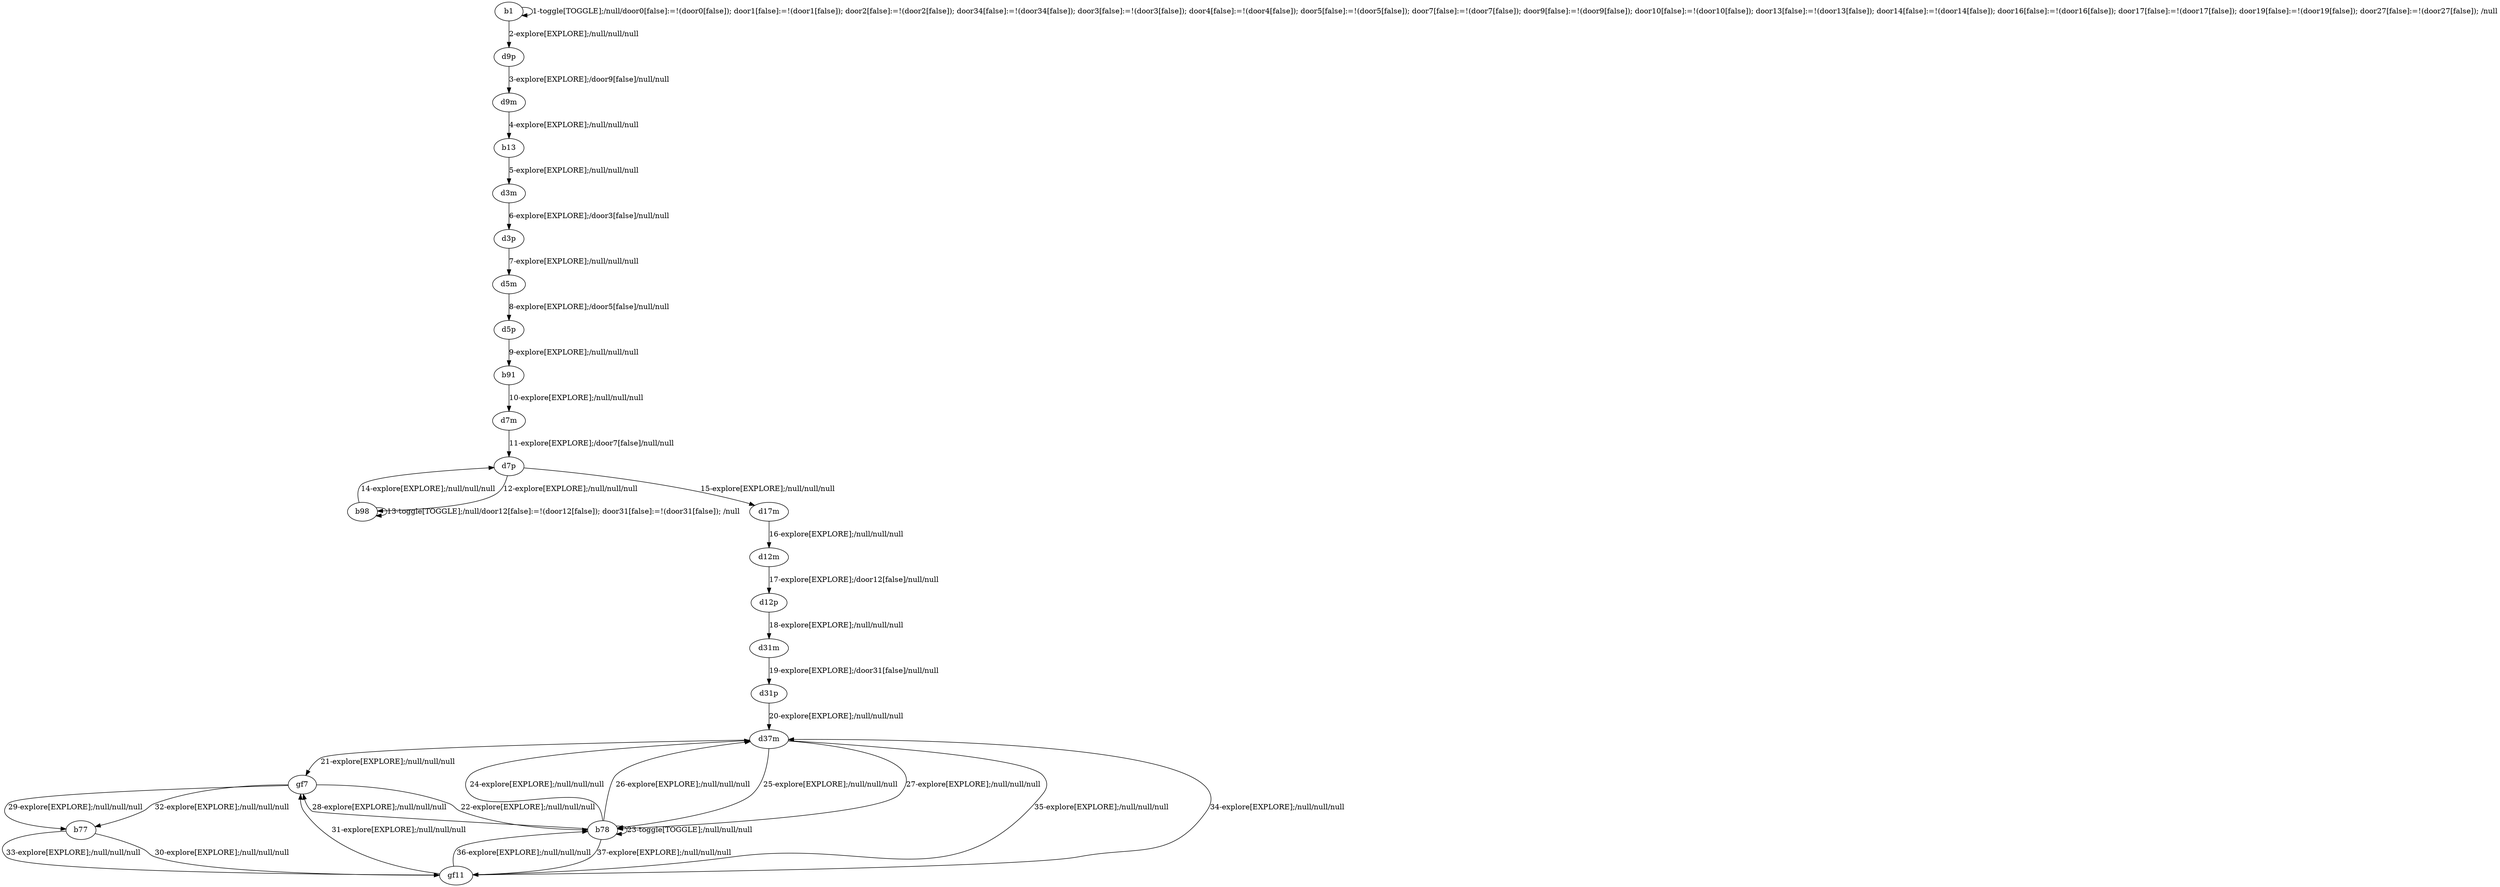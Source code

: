 # Total number of goals covered by this test: 1
# b78 --> gf11

digraph g {
"b1" -> "b1" [label = "1-toggle[TOGGLE];/null/door0[false]:=!(door0[false]); door1[false]:=!(door1[false]); door2[false]:=!(door2[false]); door34[false]:=!(door34[false]); door3[false]:=!(door3[false]); door4[false]:=!(door4[false]); door5[false]:=!(door5[false]); door7[false]:=!(door7[false]); door9[false]:=!(door9[false]); door10[false]:=!(door10[false]); door13[false]:=!(door13[false]); door14[false]:=!(door14[false]); door16[false]:=!(door16[false]); door17[false]:=!(door17[false]); door19[false]:=!(door19[false]); door27[false]:=!(door27[false]); /null"];
"b1" -> "d9p" [label = "2-explore[EXPLORE];/null/null/null"];
"d9p" -> "d9m" [label = "3-explore[EXPLORE];/door9[false]/null/null"];
"d9m" -> "b13" [label = "4-explore[EXPLORE];/null/null/null"];
"b13" -> "d3m" [label = "5-explore[EXPLORE];/null/null/null"];
"d3m" -> "d3p" [label = "6-explore[EXPLORE];/door3[false]/null/null"];
"d3p" -> "d5m" [label = "7-explore[EXPLORE];/null/null/null"];
"d5m" -> "d5p" [label = "8-explore[EXPLORE];/door5[false]/null/null"];
"d5p" -> "b91" [label = "9-explore[EXPLORE];/null/null/null"];
"b91" -> "d7m" [label = "10-explore[EXPLORE];/null/null/null"];
"d7m" -> "d7p" [label = "11-explore[EXPLORE];/door7[false]/null/null"];
"d7p" -> "b98" [label = "12-explore[EXPLORE];/null/null/null"];
"b98" -> "b98" [label = "13-toggle[TOGGLE];/null/door12[false]:=!(door12[false]); door31[false]:=!(door31[false]); /null"];
"b98" -> "d7p" [label = "14-explore[EXPLORE];/null/null/null"];
"d7p" -> "d17m" [label = "15-explore[EXPLORE];/null/null/null"];
"d17m" -> "d12m" [label = "16-explore[EXPLORE];/null/null/null"];
"d12m" -> "d12p" [label = "17-explore[EXPLORE];/door12[false]/null/null"];
"d12p" -> "d31m" [label = "18-explore[EXPLORE];/null/null/null"];
"d31m" -> "d31p" [label = "19-explore[EXPLORE];/door31[false]/null/null"];
"d31p" -> "d37m" [label = "20-explore[EXPLORE];/null/null/null"];
"d37m" -> "gf7" [label = "21-explore[EXPLORE];/null/null/null"];
"gf7" -> "b78" [label = "22-explore[EXPLORE];/null/null/null"];
"b78" -> "b78" [label = "23-toggle[TOGGLE];/null/null/null"];
"b78" -> "d37m" [label = "24-explore[EXPLORE];/null/null/null"];
"d37m" -> "b78" [label = "25-explore[EXPLORE];/null/null/null"];
"b78" -> "d37m" [label = "26-explore[EXPLORE];/null/null/null"];
"d37m" -> "b78" [label = "27-explore[EXPLORE];/null/null/null"];
"b78" -> "gf7" [label = "28-explore[EXPLORE];/null/null/null"];
"gf7" -> "b77" [label = "29-explore[EXPLORE];/null/null/null"];
"b77" -> "gf11" [label = "30-explore[EXPLORE];/null/null/null"];
"gf11" -> "gf7" [label = "31-explore[EXPLORE];/null/null/null"];
"gf7" -> "b77" [label = "32-explore[EXPLORE];/null/null/null"];
"b77" -> "gf11" [label = "33-explore[EXPLORE];/null/null/null"];
"gf11" -> "d37m" [label = "34-explore[EXPLORE];/null/null/null"];
"d37m" -> "gf11" [label = "35-explore[EXPLORE];/null/null/null"];
"gf11" -> "b78" [label = "36-explore[EXPLORE];/null/null/null"];
"b78" -> "gf11" [label = "37-explore[EXPLORE];/null/null/null"];
}
